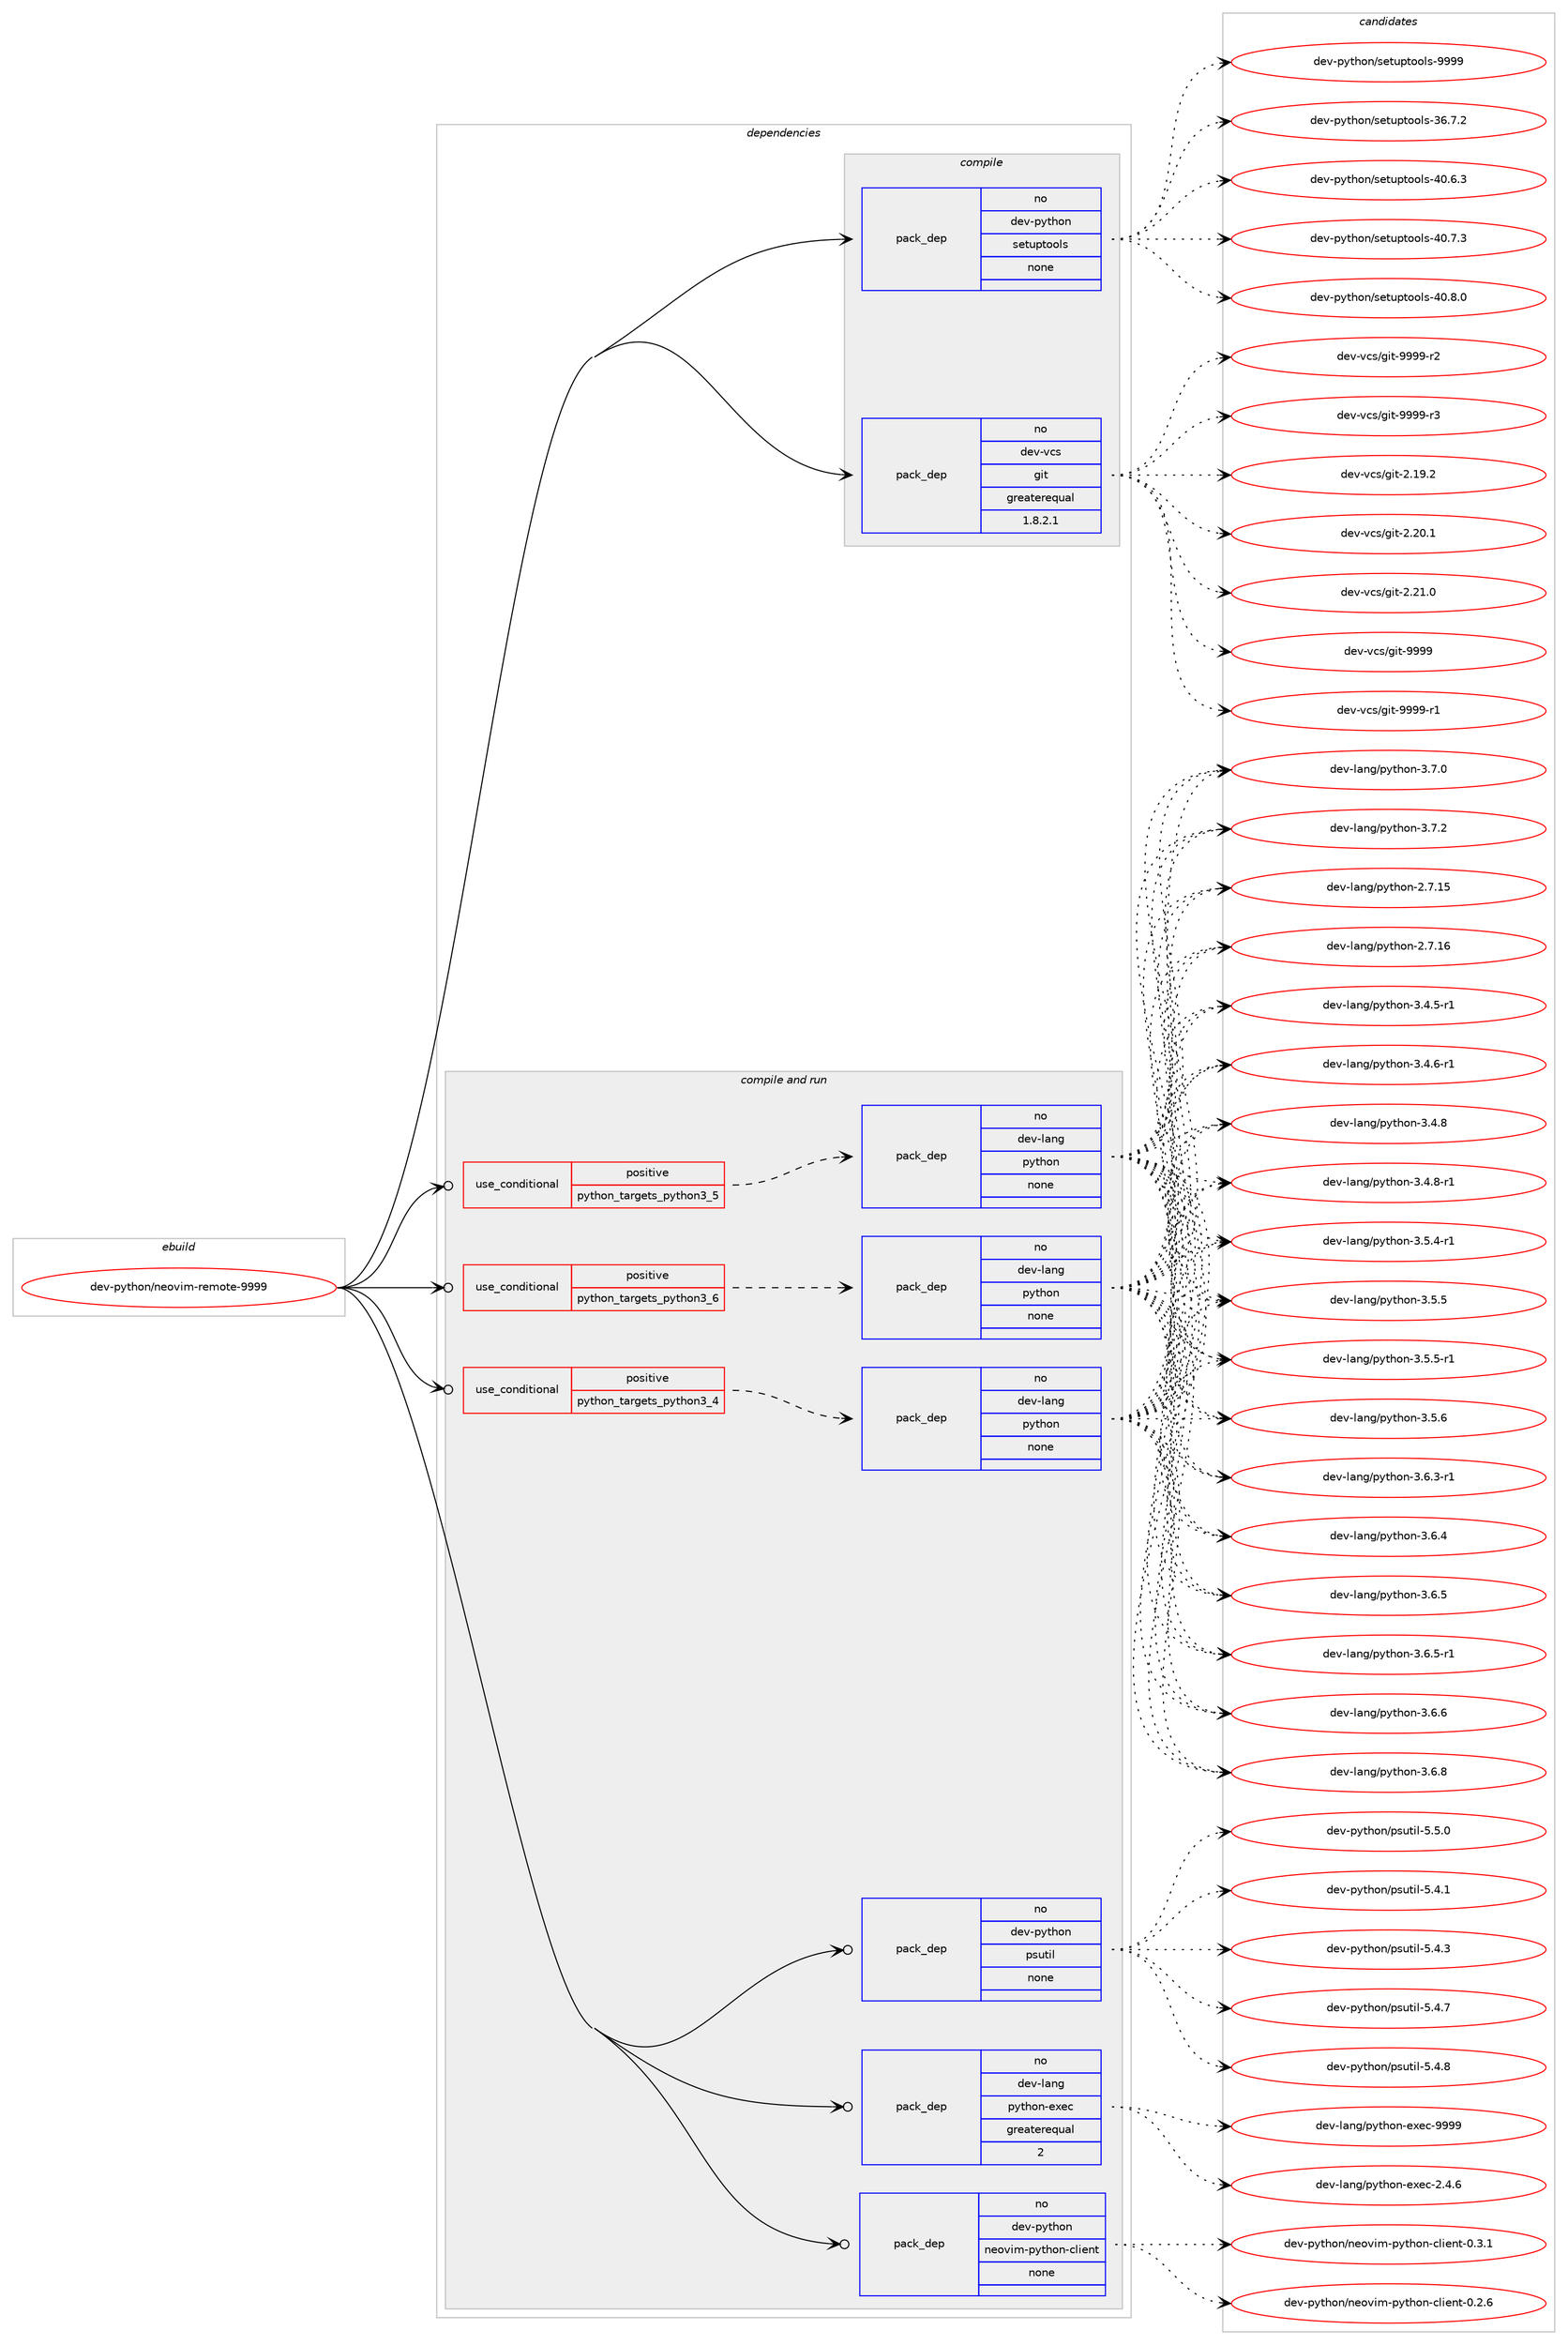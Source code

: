 digraph prolog {

# *************
# Graph options
# *************

newrank=true;
concentrate=true;
compound=true;
graph [rankdir=LR,fontname=Helvetica,fontsize=10,ranksep=1.5];#, ranksep=2.5, nodesep=0.2];
edge  [arrowhead=vee];
node  [fontname=Helvetica,fontsize=10];

# **********
# The ebuild
# **********

subgraph cluster_leftcol {
color=gray;
rank=same;
label=<<i>ebuild</i>>;
id [label="dev-python/neovim-remote-9999", color=red, width=4, href="../dev-python/neovim-remote-9999.svg"];
}

# ****************
# The dependencies
# ****************

subgraph cluster_midcol {
color=gray;
label=<<i>dependencies</i>>;
subgraph cluster_compile {
fillcolor="#eeeeee";
style=filled;
label=<<i>compile</i>>;
subgraph pack1019105 {
dependency1420376 [label=<<TABLE BORDER="0" CELLBORDER="1" CELLSPACING="0" CELLPADDING="4" WIDTH="220"><TR><TD ROWSPAN="6" CELLPADDING="30">pack_dep</TD></TR><TR><TD WIDTH="110">no</TD></TR><TR><TD>dev-python</TD></TR><TR><TD>setuptools</TD></TR><TR><TD>none</TD></TR><TR><TD></TD></TR></TABLE>>, shape=none, color=blue];
}
id:e -> dependency1420376:w [weight=20,style="solid",arrowhead="vee"];
subgraph pack1019106 {
dependency1420377 [label=<<TABLE BORDER="0" CELLBORDER="1" CELLSPACING="0" CELLPADDING="4" WIDTH="220"><TR><TD ROWSPAN="6" CELLPADDING="30">pack_dep</TD></TR><TR><TD WIDTH="110">no</TD></TR><TR><TD>dev-vcs</TD></TR><TR><TD>git</TD></TR><TR><TD>greaterequal</TD></TR><TR><TD>1.8.2.1</TD></TR></TABLE>>, shape=none, color=blue];
}
id:e -> dependency1420377:w [weight=20,style="solid",arrowhead="vee"];
}
subgraph cluster_compileandrun {
fillcolor="#eeeeee";
style=filled;
label=<<i>compile and run</i>>;
subgraph cond377997 {
dependency1420378 [label=<<TABLE BORDER="0" CELLBORDER="1" CELLSPACING="0" CELLPADDING="4"><TR><TD ROWSPAN="3" CELLPADDING="10">use_conditional</TD></TR><TR><TD>positive</TD></TR><TR><TD>python_targets_python3_4</TD></TR></TABLE>>, shape=none, color=red];
subgraph pack1019107 {
dependency1420379 [label=<<TABLE BORDER="0" CELLBORDER="1" CELLSPACING="0" CELLPADDING="4" WIDTH="220"><TR><TD ROWSPAN="6" CELLPADDING="30">pack_dep</TD></TR><TR><TD WIDTH="110">no</TD></TR><TR><TD>dev-lang</TD></TR><TR><TD>python</TD></TR><TR><TD>none</TD></TR><TR><TD></TD></TR></TABLE>>, shape=none, color=blue];
}
dependency1420378:e -> dependency1420379:w [weight=20,style="dashed",arrowhead="vee"];
}
id:e -> dependency1420378:w [weight=20,style="solid",arrowhead="odotvee"];
subgraph cond377998 {
dependency1420380 [label=<<TABLE BORDER="0" CELLBORDER="1" CELLSPACING="0" CELLPADDING="4"><TR><TD ROWSPAN="3" CELLPADDING="10">use_conditional</TD></TR><TR><TD>positive</TD></TR><TR><TD>python_targets_python3_5</TD></TR></TABLE>>, shape=none, color=red];
subgraph pack1019108 {
dependency1420381 [label=<<TABLE BORDER="0" CELLBORDER="1" CELLSPACING="0" CELLPADDING="4" WIDTH="220"><TR><TD ROWSPAN="6" CELLPADDING="30">pack_dep</TD></TR><TR><TD WIDTH="110">no</TD></TR><TR><TD>dev-lang</TD></TR><TR><TD>python</TD></TR><TR><TD>none</TD></TR><TR><TD></TD></TR></TABLE>>, shape=none, color=blue];
}
dependency1420380:e -> dependency1420381:w [weight=20,style="dashed",arrowhead="vee"];
}
id:e -> dependency1420380:w [weight=20,style="solid",arrowhead="odotvee"];
subgraph cond377999 {
dependency1420382 [label=<<TABLE BORDER="0" CELLBORDER="1" CELLSPACING="0" CELLPADDING="4"><TR><TD ROWSPAN="3" CELLPADDING="10">use_conditional</TD></TR><TR><TD>positive</TD></TR><TR><TD>python_targets_python3_6</TD></TR></TABLE>>, shape=none, color=red];
subgraph pack1019109 {
dependency1420383 [label=<<TABLE BORDER="0" CELLBORDER="1" CELLSPACING="0" CELLPADDING="4" WIDTH="220"><TR><TD ROWSPAN="6" CELLPADDING="30">pack_dep</TD></TR><TR><TD WIDTH="110">no</TD></TR><TR><TD>dev-lang</TD></TR><TR><TD>python</TD></TR><TR><TD>none</TD></TR><TR><TD></TD></TR></TABLE>>, shape=none, color=blue];
}
dependency1420382:e -> dependency1420383:w [weight=20,style="dashed",arrowhead="vee"];
}
id:e -> dependency1420382:w [weight=20,style="solid",arrowhead="odotvee"];
subgraph pack1019110 {
dependency1420384 [label=<<TABLE BORDER="0" CELLBORDER="1" CELLSPACING="0" CELLPADDING="4" WIDTH="220"><TR><TD ROWSPAN="6" CELLPADDING="30">pack_dep</TD></TR><TR><TD WIDTH="110">no</TD></TR><TR><TD>dev-lang</TD></TR><TR><TD>python-exec</TD></TR><TR><TD>greaterequal</TD></TR><TR><TD>2</TD></TR></TABLE>>, shape=none, color=blue];
}
id:e -> dependency1420384:w [weight=20,style="solid",arrowhead="odotvee"];
subgraph pack1019111 {
dependency1420385 [label=<<TABLE BORDER="0" CELLBORDER="1" CELLSPACING="0" CELLPADDING="4" WIDTH="220"><TR><TD ROWSPAN="6" CELLPADDING="30">pack_dep</TD></TR><TR><TD WIDTH="110">no</TD></TR><TR><TD>dev-python</TD></TR><TR><TD>neovim-python-client</TD></TR><TR><TD>none</TD></TR><TR><TD></TD></TR></TABLE>>, shape=none, color=blue];
}
id:e -> dependency1420385:w [weight=20,style="solid",arrowhead="odotvee"];
subgraph pack1019112 {
dependency1420386 [label=<<TABLE BORDER="0" CELLBORDER="1" CELLSPACING="0" CELLPADDING="4" WIDTH="220"><TR><TD ROWSPAN="6" CELLPADDING="30">pack_dep</TD></TR><TR><TD WIDTH="110">no</TD></TR><TR><TD>dev-python</TD></TR><TR><TD>psutil</TD></TR><TR><TD>none</TD></TR><TR><TD></TD></TR></TABLE>>, shape=none, color=blue];
}
id:e -> dependency1420386:w [weight=20,style="solid",arrowhead="odotvee"];
}
subgraph cluster_run {
fillcolor="#eeeeee";
style=filled;
label=<<i>run</i>>;
}
}

# **************
# The candidates
# **************

subgraph cluster_choices {
rank=same;
color=gray;
label=<<i>candidates</i>>;

subgraph choice1019105 {
color=black;
nodesep=1;
choice100101118451121211161041111104711510111611711211611111110811545515446554650 [label="dev-python/setuptools-36.7.2", color=red, width=4,href="../dev-python/setuptools-36.7.2.svg"];
choice100101118451121211161041111104711510111611711211611111110811545524846544651 [label="dev-python/setuptools-40.6.3", color=red, width=4,href="../dev-python/setuptools-40.6.3.svg"];
choice100101118451121211161041111104711510111611711211611111110811545524846554651 [label="dev-python/setuptools-40.7.3", color=red, width=4,href="../dev-python/setuptools-40.7.3.svg"];
choice100101118451121211161041111104711510111611711211611111110811545524846564648 [label="dev-python/setuptools-40.8.0", color=red, width=4,href="../dev-python/setuptools-40.8.0.svg"];
choice10010111845112121116104111110471151011161171121161111111081154557575757 [label="dev-python/setuptools-9999", color=red, width=4,href="../dev-python/setuptools-9999.svg"];
dependency1420376:e -> choice100101118451121211161041111104711510111611711211611111110811545515446554650:w [style=dotted,weight="100"];
dependency1420376:e -> choice100101118451121211161041111104711510111611711211611111110811545524846544651:w [style=dotted,weight="100"];
dependency1420376:e -> choice100101118451121211161041111104711510111611711211611111110811545524846554651:w [style=dotted,weight="100"];
dependency1420376:e -> choice100101118451121211161041111104711510111611711211611111110811545524846564648:w [style=dotted,weight="100"];
dependency1420376:e -> choice10010111845112121116104111110471151011161171121161111111081154557575757:w [style=dotted,weight="100"];
}
subgraph choice1019106 {
color=black;
nodesep=1;
choice10010111845118991154710310511645504649574650 [label="dev-vcs/git-2.19.2", color=red, width=4,href="../dev-vcs/git-2.19.2.svg"];
choice10010111845118991154710310511645504650484649 [label="dev-vcs/git-2.20.1", color=red, width=4,href="../dev-vcs/git-2.20.1.svg"];
choice10010111845118991154710310511645504650494648 [label="dev-vcs/git-2.21.0", color=red, width=4,href="../dev-vcs/git-2.21.0.svg"];
choice1001011184511899115471031051164557575757 [label="dev-vcs/git-9999", color=red, width=4,href="../dev-vcs/git-9999.svg"];
choice10010111845118991154710310511645575757574511449 [label="dev-vcs/git-9999-r1", color=red, width=4,href="../dev-vcs/git-9999-r1.svg"];
choice10010111845118991154710310511645575757574511450 [label="dev-vcs/git-9999-r2", color=red, width=4,href="../dev-vcs/git-9999-r2.svg"];
choice10010111845118991154710310511645575757574511451 [label="dev-vcs/git-9999-r3", color=red, width=4,href="../dev-vcs/git-9999-r3.svg"];
dependency1420377:e -> choice10010111845118991154710310511645504649574650:w [style=dotted,weight="100"];
dependency1420377:e -> choice10010111845118991154710310511645504650484649:w [style=dotted,weight="100"];
dependency1420377:e -> choice10010111845118991154710310511645504650494648:w [style=dotted,weight="100"];
dependency1420377:e -> choice1001011184511899115471031051164557575757:w [style=dotted,weight="100"];
dependency1420377:e -> choice10010111845118991154710310511645575757574511449:w [style=dotted,weight="100"];
dependency1420377:e -> choice10010111845118991154710310511645575757574511450:w [style=dotted,weight="100"];
dependency1420377:e -> choice10010111845118991154710310511645575757574511451:w [style=dotted,weight="100"];
}
subgraph choice1019107 {
color=black;
nodesep=1;
choice10010111845108971101034711212111610411111045504655464953 [label="dev-lang/python-2.7.15", color=red, width=4,href="../dev-lang/python-2.7.15.svg"];
choice10010111845108971101034711212111610411111045504655464954 [label="dev-lang/python-2.7.16", color=red, width=4,href="../dev-lang/python-2.7.16.svg"];
choice1001011184510897110103471121211161041111104551465246534511449 [label="dev-lang/python-3.4.5-r1", color=red, width=4,href="../dev-lang/python-3.4.5-r1.svg"];
choice1001011184510897110103471121211161041111104551465246544511449 [label="dev-lang/python-3.4.6-r1", color=red, width=4,href="../dev-lang/python-3.4.6-r1.svg"];
choice100101118451089711010347112121116104111110455146524656 [label="dev-lang/python-3.4.8", color=red, width=4,href="../dev-lang/python-3.4.8.svg"];
choice1001011184510897110103471121211161041111104551465246564511449 [label="dev-lang/python-3.4.8-r1", color=red, width=4,href="../dev-lang/python-3.4.8-r1.svg"];
choice1001011184510897110103471121211161041111104551465346524511449 [label="dev-lang/python-3.5.4-r1", color=red, width=4,href="../dev-lang/python-3.5.4-r1.svg"];
choice100101118451089711010347112121116104111110455146534653 [label="dev-lang/python-3.5.5", color=red, width=4,href="../dev-lang/python-3.5.5.svg"];
choice1001011184510897110103471121211161041111104551465346534511449 [label="dev-lang/python-3.5.5-r1", color=red, width=4,href="../dev-lang/python-3.5.5-r1.svg"];
choice100101118451089711010347112121116104111110455146534654 [label="dev-lang/python-3.5.6", color=red, width=4,href="../dev-lang/python-3.5.6.svg"];
choice1001011184510897110103471121211161041111104551465446514511449 [label="dev-lang/python-3.6.3-r1", color=red, width=4,href="../dev-lang/python-3.6.3-r1.svg"];
choice100101118451089711010347112121116104111110455146544652 [label="dev-lang/python-3.6.4", color=red, width=4,href="../dev-lang/python-3.6.4.svg"];
choice100101118451089711010347112121116104111110455146544653 [label="dev-lang/python-3.6.5", color=red, width=4,href="../dev-lang/python-3.6.5.svg"];
choice1001011184510897110103471121211161041111104551465446534511449 [label="dev-lang/python-3.6.5-r1", color=red, width=4,href="../dev-lang/python-3.6.5-r1.svg"];
choice100101118451089711010347112121116104111110455146544654 [label="dev-lang/python-3.6.6", color=red, width=4,href="../dev-lang/python-3.6.6.svg"];
choice100101118451089711010347112121116104111110455146544656 [label="dev-lang/python-3.6.8", color=red, width=4,href="../dev-lang/python-3.6.8.svg"];
choice100101118451089711010347112121116104111110455146554648 [label="dev-lang/python-3.7.0", color=red, width=4,href="../dev-lang/python-3.7.0.svg"];
choice100101118451089711010347112121116104111110455146554650 [label="dev-lang/python-3.7.2", color=red, width=4,href="../dev-lang/python-3.7.2.svg"];
dependency1420379:e -> choice10010111845108971101034711212111610411111045504655464953:w [style=dotted,weight="100"];
dependency1420379:e -> choice10010111845108971101034711212111610411111045504655464954:w [style=dotted,weight="100"];
dependency1420379:e -> choice1001011184510897110103471121211161041111104551465246534511449:w [style=dotted,weight="100"];
dependency1420379:e -> choice1001011184510897110103471121211161041111104551465246544511449:w [style=dotted,weight="100"];
dependency1420379:e -> choice100101118451089711010347112121116104111110455146524656:w [style=dotted,weight="100"];
dependency1420379:e -> choice1001011184510897110103471121211161041111104551465246564511449:w [style=dotted,weight="100"];
dependency1420379:e -> choice1001011184510897110103471121211161041111104551465346524511449:w [style=dotted,weight="100"];
dependency1420379:e -> choice100101118451089711010347112121116104111110455146534653:w [style=dotted,weight="100"];
dependency1420379:e -> choice1001011184510897110103471121211161041111104551465346534511449:w [style=dotted,weight="100"];
dependency1420379:e -> choice100101118451089711010347112121116104111110455146534654:w [style=dotted,weight="100"];
dependency1420379:e -> choice1001011184510897110103471121211161041111104551465446514511449:w [style=dotted,weight="100"];
dependency1420379:e -> choice100101118451089711010347112121116104111110455146544652:w [style=dotted,weight="100"];
dependency1420379:e -> choice100101118451089711010347112121116104111110455146544653:w [style=dotted,weight="100"];
dependency1420379:e -> choice1001011184510897110103471121211161041111104551465446534511449:w [style=dotted,weight="100"];
dependency1420379:e -> choice100101118451089711010347112121116104111110455146544654:w [style=dotted,weight="100"];
dependency1420379:e -> choice100101118451089711010347112121116104111110455146544656:w [style=dotted,weight="100"];
dependency1420379:e -> choice100101118451089711010347112121116104111110455146554648:w [style=dotted,weight="100"];
dependency1420379:e -> choice100101118451089711010347112121116104111110455146554650:w [style=dotted,weight="100"];
}
subgraph choice1019108 {
color=black;
nodesep=1;
choice10010111845108971101034711212111610411111045504655464953 [label="dev-lang/python-2.7.15", color=red, width=4,href="../dev-lang/python-2.7.15.svg"];
choice10010111845108971101034711212111610411111045504655464954 [label="dev-lang/python-2.7.16", color=red, width=4,href="../dev-lang/python-2.7.16.svg"];
choice1001011184510897110103471121211161041111104551465246534511449 [label="dev-lang/python-3.4.5-r1", color=red, width=4,href="../dev-lang/python-3.4.5-r1.svg"];
choice1001011184510897110103471121211161041111104551465246544511449 [label="dev-lang/python-3.4.6-r1", color=red, width=4,href="../dev-lang/python-3.4.6-r1.svg"];
choice100101118451089711010347112121116104111110455146524656 [label="dev-lang/python-3.4.8", color=red, width=4,href="../dev-lang/python-3.4.8.svg"];
choice1001011184510897110103471121211161041111104551465246564511449 [label="dev-lang/python-3.4.8-r1", color=red, width=4,href="../dev-lang/python-3.4.8-r1.svg"];
choice1001011184510897110103471121211161041111104551465346524511449 [label="dev-lang/python-3.5.4-r1", color=red, width=4,href="../dev-lang/python-3.5.4-r1.svg"];
choice100101118451089711010347112121116104111110455146534653 [label="dev-lang/python-3.5.5", color=red, width=4,href="../dev-lang/python-3.5.5.svg"];
choice1001011184510897110103471121211161041111104551465346534511449 [label="dev-lang/python-3.5.5-r1", color=red, width=4,href="../dev-lang/python-3.5.5-r1.svg"];
choice100101118451089711010347112121116104111110455146534654 [label="dev-lang/python-3.5.6", color=red, width=4,href="../dev-lang/python-3.5.6.svg"];
choice1001011184510897110103471121211161041111104551465446514511449 [label="dev-lang/python-3.6.3-r1", color=red, width=4,href="../dev-lang/python-3.6.3-r1.svg"];
choice100101118451089711010347112121116104111110455146544652 [label="dev-lang/python-3.6.4", color=red, width=4,href="../dev-lang/python-3.6.4.svg"];
choice100101118451089711010347112121116104111110455146544653 [label="dev-lang/python-3.6.5", color=red, width=4,href="../dev-lang/python-3.6.5.svg"];
choice1001011184510897110103471121211161041111104551465446534511449 [label="dev-lang/python-3.6.5-r1", color=red, width=4,href="../dev-lang/python-3.6.5-r1.svg"];
choice100101118451089711010347112121116104111110455146544654 [label="dev-lang/python-3.6.6", color=red, width=4,href="../dev-lang/python-3.6.6.svg"];
choice100101118451089711010347112121116104111110455146544656 [label="dev-lang/python-3.6.8", color=red, width=4,href="../dev-lang/python-3.6.8.svg"];
choice100101118451089711010347112121116104111110455146554648 [label="dev-lang/python-3.7.0", color=red, width=4,href="../dev-lang/python-3.7.0.svg"];
choice100101118451089711010347112121116104111110455146554650 [label="dev-lang/python-3.7.2", color=red, width=4,href="../dev-lang/python-3.7.2.svg"];
dependency1420381:e -> choice10010111845108971101034711212111610411111045504655464953:w [style=dotted,weight="100"];
dependency1420381:e -> choice10010111845108971101034711212111610411111045504655464954:w [style=dotted,weight="100"];
dependency1420381:e -> choice1001011184510897110103471121211161041111104551465246534511449:w [style=dotted,weight="100"];
dependency1420381:e -> choice1001011184510897110103471121211161041111104551465246544511449:w [style=dotted,weight="100"];
dependency1420381:e -> choice100101118451089711010347112121116104111110455146524656:w [style=dotted,weight="100"];
dependency1420381:e -> choice1001011184510897110103471121211161041111104551465246564511449:w [style=dotted,weight="100"];
dependency1420381:e -> choice1001011184510897110103471121211161041111104551465346524511449:w [style=dotted,weight="100"];
dependency1420381:e -> choice100101118451089711010347112121116104111110455146534653:w [style=dotted,weight="100"];
dependency1420381:e -> choice1001011184510897110103471121211161041111104551465346534511449:w [style=dotted,weight="100"];
dependency1420381:e -> choice100101118451089711010347112121116104111110455146534654:w [style=dotted,weight="100"];
dependency1420381:e -> choice1001011184510897110103471121211161041111104551465446514511449:w [style=dotted,weight="100"];
dependency1420381:e -> choice100101118451089711010347112121116104111110455146544652:w [style=dotted,weight="100"];
dependency1420381:e -> choice100101118451089711010347112121116104111110455146544653:w [style=dotted,weight="100"];
dependency1420381:e -> choice1001011184510897110103471121211161041111104551465446534511449:w [style=dotted,weight="100"];
dependency1420381:e -> choice100101118451089711010347112121116104111110455146544654:w [style=dotted,weight="100"];
dependency1420381:e -> choice100101118451089711010347112121116104111110455146544656:w [style=dotted,weight="100"];
dependency1420381:e -> choice100101118451089711010347112121116104111110455146554648:w [style=dotted,weight="100"];
dependency1420381:e -> choice100101118451089711010347112121116104111110455146554650:w [style=dotted,weight="100"];
}
subgraph choice1019109 {
color=black;
nodesep=1;
choice10010111845108971101034711212111610411111045504655464953 [label="dev-lang/python-2.7.15", color=red, width=4,href="../dev-lang/python-2.7.15.svg"];
choice10010111845108971101034711212111610411111045504655464954 [label="dev-lang/python-2.7.16", color=red, width=4,href="../dev-lang/python-2.7.16.svg"];
choice1001011184510897110103471121211161041111104551465246534511449 [label="dev-lang/python-3.4.5-r1", color=red, width=4,href="../dev-lang/python-3.4.5-r1.svg"];
choice1001011184510897110103471121211161041111104551465246544511449 [label="dev-lang/python-3.4.6-r1", color=red, width=4,href="../dev-lang/python-3.4.6-r1.svg"];
choice100101118451089711010347112121116104111110455146524656 [label="dev-lang/python-3.4.8", color=red, width=4,href="../dev-lang/python-3.4.8.svg"];
choice1001011184510897110103471121211161041111104551465246564511449 [label="dev-lang/python-3.4.8-r1", color=red, width=4,href="../dev-lang/python-3.4.8-r1.svg"];
choice1001011184510897110103471121211161041111104551465346524511449 [label="dev-lang/python-3.5.4-r1", color=red, width=4,href="../dev-lang/python-3.5.4-r1.svg"];
choice100101118451089711010347112121116104111110455146534653 [label="dev-lang/python-3.5.5", color=red, width=4,href="../dev-lang/python-3.5.5.svg"];
choice1001011184510897110103471121211161041111104551465346534511449 [label="dev-lang/python-3.5.5-r1", color=red, width=4,href="../dev-lang/python-3.5.5-r1.svg"];
choice100101118451089711010347112121116104111110455146534654 [label="dev-lang/python-3.5.6", color=red, width=4,href="../dev-lang/python-3.5.6.svg"];
choice1001011184510897110103471121211161041111104551465446514511449 [label="dev-lang/python-3.6.3-r1", color=red, width=4,href="../dev-lang/python-3.6.3-r1.svg"];
choice100101118451089711010347112121116104111110455146544652 [label="dev-lang/python-3.6.4", color=red, width=4,href="../dev-lang/python-3.6.4.svg"];
choice100101118451089711010347112121116104111110455146544653 [label="dev-lang/python-3.6.5", color=red, width=4,href="../dev-lang/python-3.6.5.svg"];
choice1001011184510897110103471121211161041111104551465446534511449 [label="dev-lang/python-3.6.5-r1", color=red, width=4,href="../dev-lang/python-3.6.5-r1.svg"];
choice100101118451089711010347112121116104111110455146544654 [label="dev-lang/python-3.6.6", color=red, width=4,href="../dev-lang/python-3.6.6.svg"];
choice100101118451089711010347112121116104111110455146544656 [label="dev-lang/python-3.6.8", color=red, width=4,href="../dev-lang/python-3.6.8.svg"];
choice100101118451089711010347112121116104111110455146554648 [label="dev-lang/python-3.7.0", color=red, width=4,href="../dev-lang/python-3.7.0.svg"];
choice100101118451089711010347112121116104111110455146554650 [label="dev-lang/python-3.7.2", color=red, width=4,href="../dev-lang/python-3.7.2.svg"];
dependency1420383:e -> choice10010111845108971101034711212111610411111045504655464953:w [style=dotted,weight="100"];
dependency1420383:e -> choice10010111845108971101034711212111610411111045504655464954:w [style=dotted,weight="100"];
dependency1420383:e -> choice1001011184510897110103471121211161041111104551465246534511449:w [style=dotted,weight="100"];
dependency1420383:e -> choice1001011184510897110103471121211161041111104551465246544511449:w [style=dotted,weight="100"];
dependency1420383:e -> choice100101118451089711010347112121116104111110455146524656:w [style=dotted,weight="100"];
dependency1420383:e -> choice1001011184510897110103471121211161041111104551465246564511449:w [style=dotted,weight="100"];
dependency1420383:e -> choice1001011184510897110103471121211161041111104551465346524511449:w [style=dotted,weight="100"];
dependency1420383:e -> choice100101118451089711010347112121116104111110455146534653:w [style=dotted,weight="100"];
dependency1420383:e -> choice1001011184510897110103471121211161041111104551465346534511449:w [style=dotted,weight="100"];
dependency1420383:e -> choice100101118451089711010347112121116104111110455146534654:w [style=dotted,weight="100"];
dependency1420383:e -> choice1001011184510897110103471121211161041111104551465446514511449:w [style=dotted,weight="100"];
dependency1420383:e -> choice100101118451089711010347112121116104111110455146544652:w [style=dotted,weight="100"];
dependency1420383:e -> choice100101118451089711010347112121116104111110455146544653:w [style=dotted,weight="100"];
dependency1420383:e -> choice1001011184510897110103471121211161041111104551465446534511449:w [style=dotted,weight="100"];
dependency1420383:e -> choice100101118451089711010347112121116104111110455146544654:w [style=dotted,weight="100"];
dependency1420383:e -> choice100101118451089711010347112121116104111110455146544656:w [style=dotted,weight="100"];
dependency1420383:e -> choice100101118451089711010347112121116104111110455146554648:w [style=dotted,weight="100"];
dependency1420383:e -> choice100101118451089711010347112121116104111110455146554650:w [style=dotted,weight="100"];
}
subgraph choice1019110 {
color=black;
nodesep=1;
choice1001011184510897110103471121211161041111104510112010199455046524654 [label="dev-lang/python-exec-2.4.6", color=red, width=4,href="../dev-lang/python-exec-2.4.6.svg"];
choice10010111845108971101034711212111610411111045101120101994557575757 [label="dev-lang/python-exec-9999", color=red, width=4,href="../dev-lang/python-exec-9999.svg"];
dependency1420384:e -> choice1001011184510897110103471121211161041111104510112010199455046524654:w [style=dotted,weight="100"];
dependency1420384:e -> choice10010111845108971101034711212111610411111045101120101994557575757:w [style=dotted,weight="100"];
}
subgraph choice1019111 {
color=black;
nodesep=1;
choice1001011184511212111610411111047110101111118105109451121211161041111104599108105101110116454846504654 [label="dev-python/neovim-python-client-0.2.6", color=red, width=4,href="../dev-python/neovim-python-client-0.2.6.svg"];
choice1001011184511212111610411111047110101111118105109451121211161041111104599108105101110116454846514649 [label="dev-python/neovim-python-client-0.3.1", color=red, width=4,href="../dev-python/neovim-python-client-0.3.1.svg"];
dependency1420385:e -> choice1001011184511212111610411111047110101111118105109451121211161041111104599108105101110116454846504654:w [style=dotted,weight="100"];
dependency1420385:e -> choice1001011184511212111610411111047110101111118105109451121211161041111104599108105101110116454846514649:w [style=dotted,weight="100"];
}
subgraph choice1019112 {
color=black;
nodesep=1;
choice1001011184511212111610411111047112115117116105108455346524649 [label="dev-python/psutil-5.4.1", color=red, width=4,href="../dev-python/psutil-5.4.1.svg"];
choice1001011184511212111610411111047112115117116105108455346524651 [label="dev-python/psutil-5.4.3", color=red, width=4,href="../dev-python/psutil-5.4.3.svg"];
choice1001011184511212111610411111047112115117116105108455346524655 [label="dev-python/psutil-5.4.7", color=red, width=4,href="../dev-python/psutil-5.4.7.svg"];
choice1001011184511212111610411111047112115117116105108455346524656 [label="dev-python/psutil-5.4.8", color=red, width=4,href="../dev-python/psutil-5.4.8.svg"];
choice1001011184511212111610411111047112115117116105108455346534648 [label="dev-python/psutil-5.5.0", color=red, width=4,href="../dev-python/psutil-5.5.0.svg"];
dependency1420386:e -> choice1001011184511212111610411111047112115117116105108455346524649:w [style=dotted,weight="100"];
dependency1420386:e -> choice1001011184511212111610411111047112115117116105108455346524651:w [style=dotted,weight="100"];
dependency1420386:e -> choice1001011184511212111610411111047112115117116105108455346524655:w [style=dotted,weight="100"];
dependency1420386:e -> choice1001011184511212111610411111047112115117116105108455346524656:w [style=dotted,weight="100"];
dependency1420386:e -> choice1001011184511212111610411111047112115117116105108455346534648:w [style=dotted,weight="100"];
}
}

}
